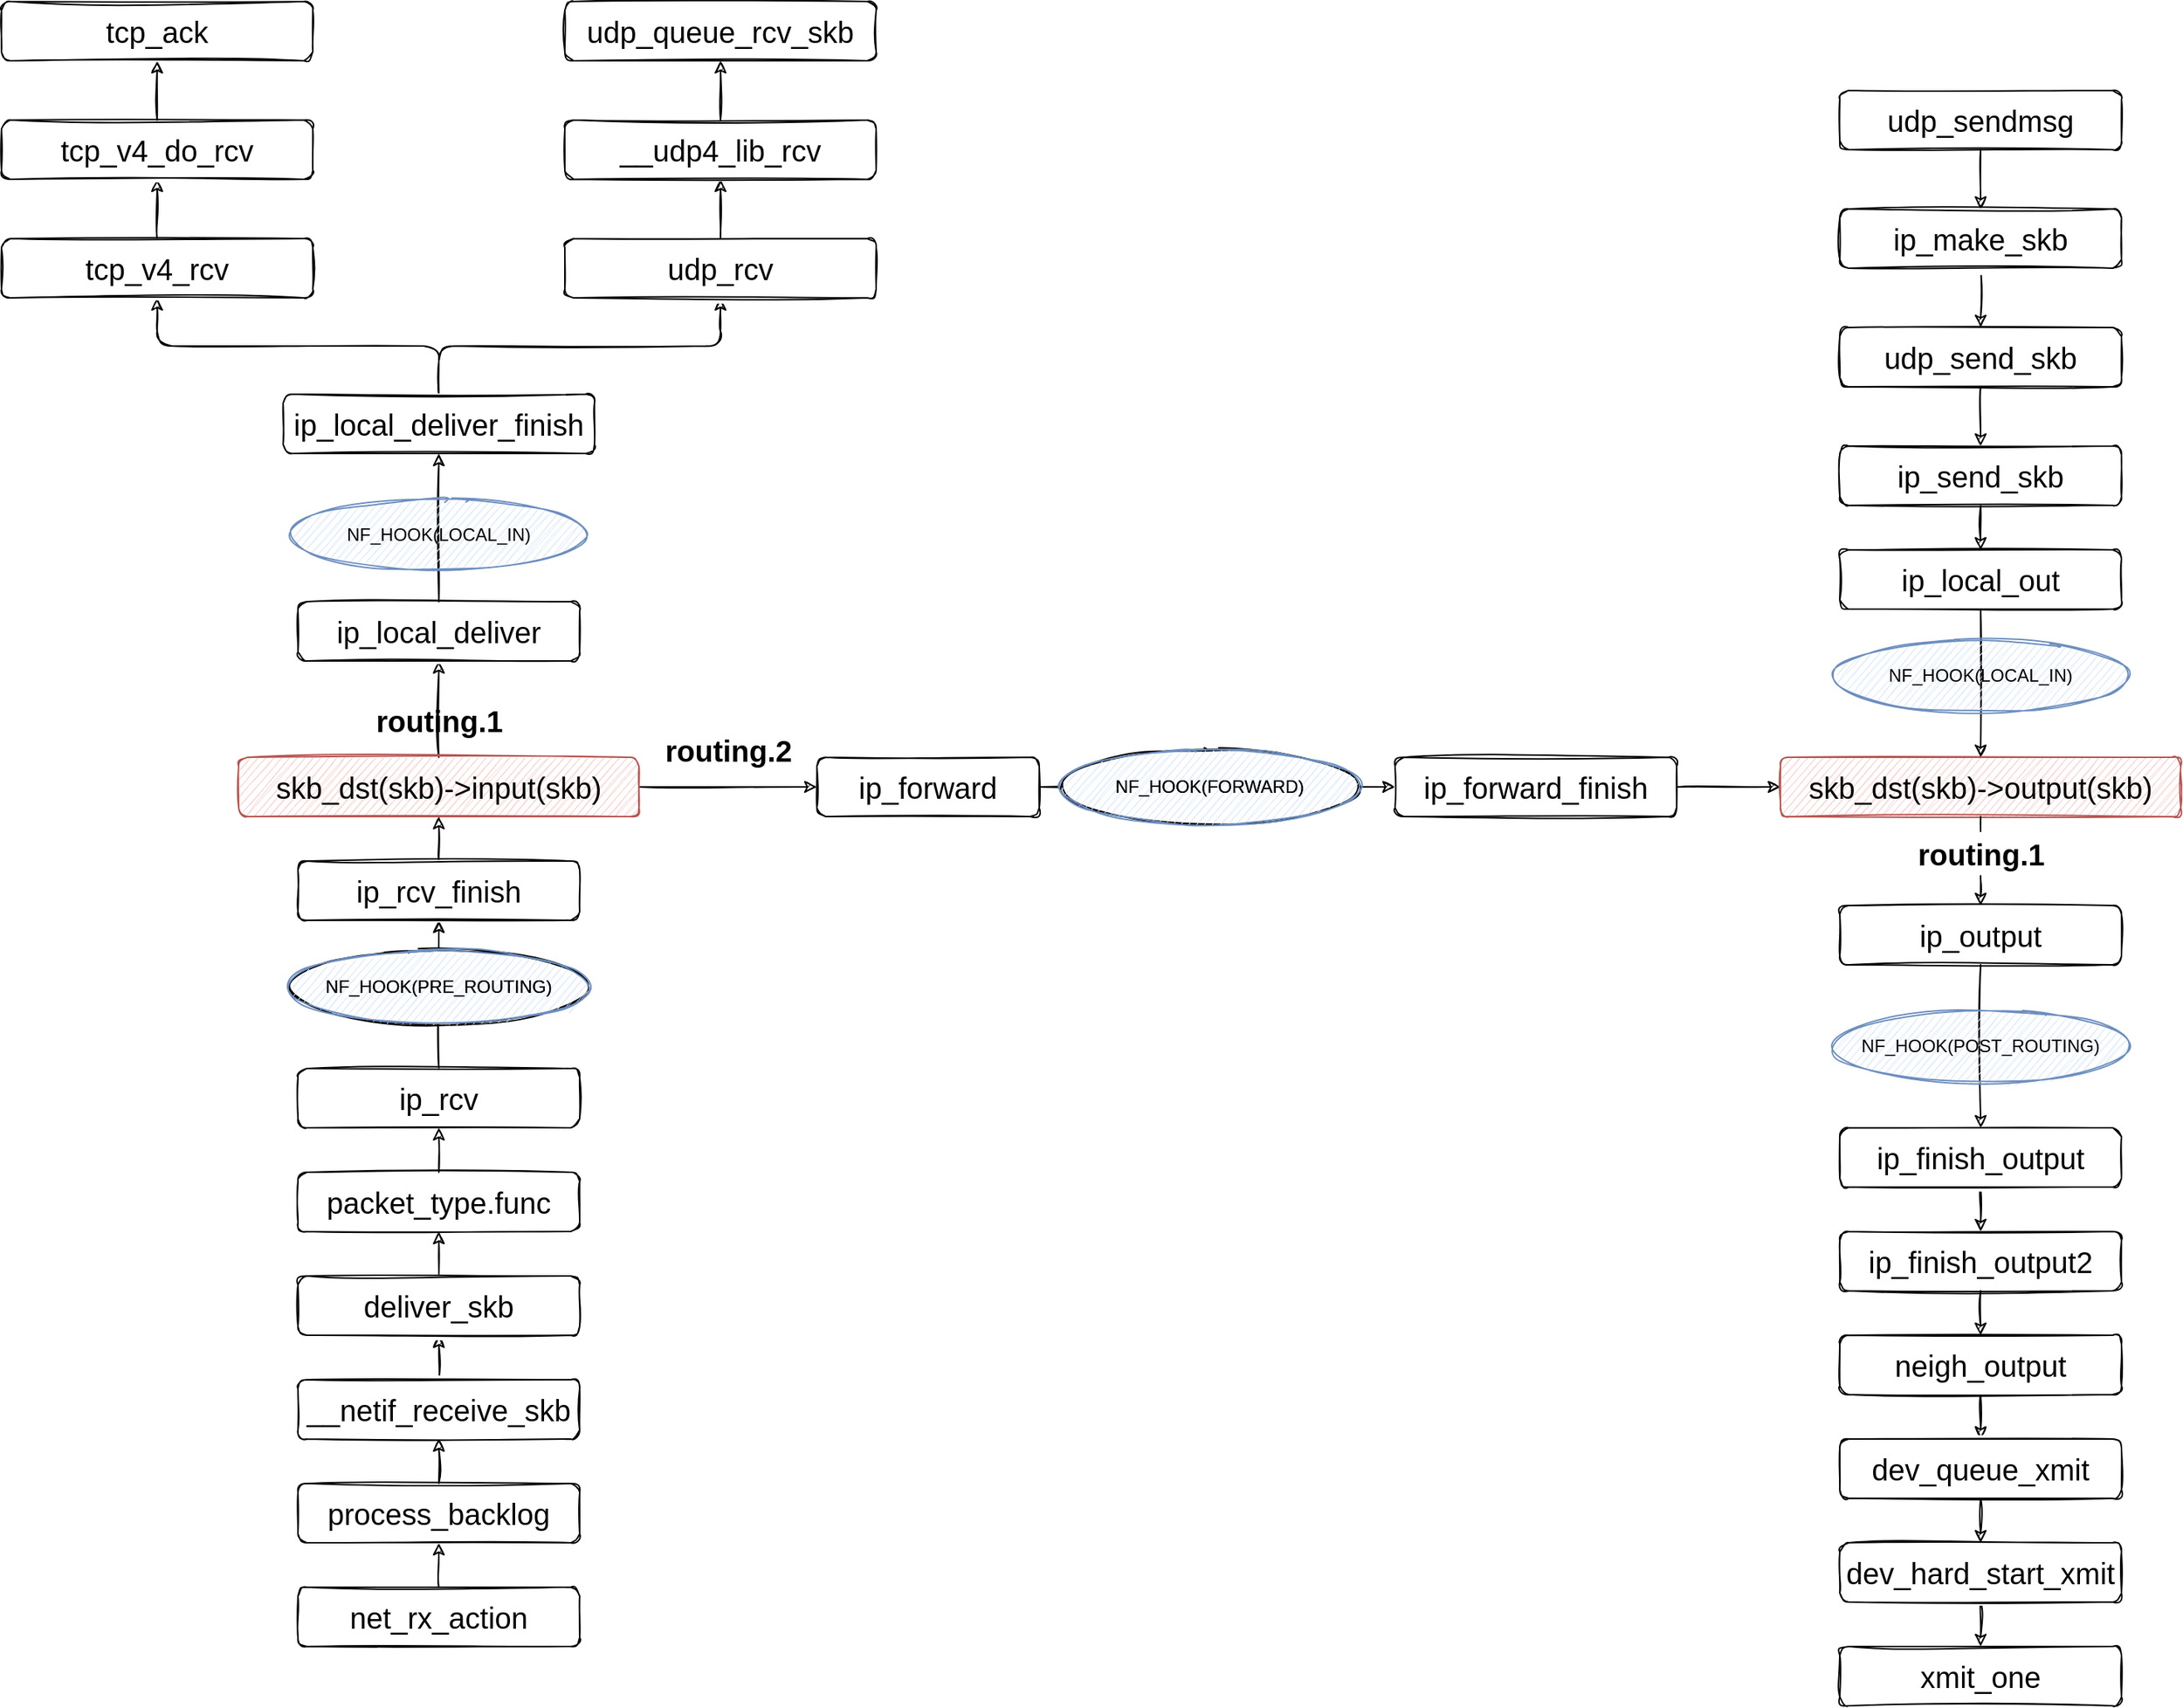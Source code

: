 <mxfile version="16.0.0" type="device" pages="3"><diagram id="WF8TQDrix8E3Pu3KkRuC" name="outline"><mxGraphModel dx="2447" dy="2098" grid="1" gridSize="10" guides="1" tooltips="1" connect="1" arrows="1" fold="1" page="1" pageScale="1" pageWidth="850" pageHeight="1100" math="1" shadow="0"><root><mxCell id="0"/><mxCell id="1" parent="0"/><mxCell id="8" style="edgeStyle=none;html=1;entryX=0.5;entryY=1;entryDx=0;entryDy=0;sketch=1;" parent="1" source="3" target="4" edge="1"><mxGeometry relative="1" as="geometry"/></mxCell><mxCell id="3" value="net_rx_action" style="whiteSpace=wrap;html=1;fontSize=20;sketch=1;rounded=1;" parent="1" vertex="1"><mxGeometry x="160" y="420" width="190" height="40" as="geometry"/></mxCell><mxCell id="9" style="edgeStyle=none;html=1;entryX=0.5;entryY=1;entryDx=0;entryDy=0;sketch=1;" parent="1" source="4" target="5" edge="1"><mxGeometry relative="1" as="geometry"/></mxCell><mxCell id="4" value="process_backlog" style="whiteSpace=wrap;html=1;fontSize=20;sketch=1;rounded=1;" parent="1" vertex="1"><mxGeometry x="160" y="350" width="190" height="40" as="geometry"/></mxCell><mxCell id="10" style="edgeStyle=none;html=1;entryX=0.5;entryY=1;entryDx=0;entryDy=0;sketch=1;" parent="1" source="5" target="6" edge="1"><mxGeometry relative="1" as="geometry"/></mxCell><mxCell id="5" value="__netif_receive_skb" style="whiteSpace=wrap;html=1;fontSize=20;sketch=1;rounded=1;" parent="1" vertex="1"><mxGeometry x="160" y="280" width="190" height="40" as="geometry"/></mxCell><mxCell id="11" style="edgeStyle=none;html=1;sketch=1;" parent="1" source="6" target="7" edge="1"><mxGeometry relative="1" as="geometry"/></mxCell><mxCell id="6" value="deliver_skb" style="whiteSpace=wrap;html=1;fontSize=20;sketch=1;rounded=1;" parent="1" vertex="1"><mxGeometry x="160" y="210" width="190" height="40" as="geometry"/></mxCell><mxCell id="14" style="edgeStyle=none;html=1;entryX=0.5;entryY=1;entryDx=0;entryDy=0;sketch=1;" parent="1" source="7" target="13" edge="1"><mxGeometry relative="1" as="geometry"/></mxCell><mxCell id="7" value="packet_type.func" style="whiteSpace=wrap;html=1;fontSize=20;sketch=1;rounded=1;" parent="1" vertex="1"><mxGeometry x="160" y="140" width="190" height="40" as="geometry"/></mxCell><mxCell id="16" style="edgeStyle=none;html=1;entryX=0.5;entryY=1;entryDx=0;entryDy=0;sketch=1;" parent="1" source="13" target="15" edge="1"><mxGeometry relative="1" as="geometry"/></mxCell><mxCell id="13" value="ip_rcv" style="whiteSpace=wrap;html=1;fontSize=20;sketch=1;rounded=1;" parent="1" vertex="1"><mxGeometry x="160" y="70" width="190" height="40" as="geometry"/></mxCell><mxCell id="19" style="edgeStyle=none;html=1;entryX=0.5;entryY=1;entryDx=0;entryDy=0;sketch=1;" parent="1" source="15" target="18" edge="1"><mxGeometry relative="1" as="geometry"/></mxCell><mxCell id="15" value="ip_rcv_finish" style="whiteSpace=wrap;html=1;fontSize=20;sketch=1;rounded=1;" parent="1" vertex="1"><mxGeometry x="160" y="-70" width="190" height="40" as="geometry"/></mxCell><mxCell id="17" value="NF_HOOK(PRE_ROUTING)" style="ellipse;whiteSpace=wrap;html=1;sketch=1;rounded=1;" parent="1" vertex="1"><mxGeometry x="150" y="-10" width="210" height="50" as="geometry"/></mxCell><mxCell id="22" style="edgeStyle=none;html=1;sketch=1;" parent="1" source="18" target="21" edge="1"><mxGeometry relative="1" as="geometry"/></mxCell><mxCell id="23" style="edgeStyle=none;html=1;entryX=0.5;entryY=1;entryDx=0;entryDy=0;sketch=1;" parent="1" source="18" target="20" edge="1"><mxGeometry relative="1" as="geometry"/></mxCell><mxCell id="18" value="skb_dst(skb)-&amp;gt;input(skb)" style="whiteSpace=wrap;html=1;fontSize=20;sketch=1;rounded=1;fillColor=#f8cecc;strokeColor=#b85450;" parent="1" vertex="1"><mxGeometry x="120" y="-140" width="270" height="40" as="geometry"/></mxCell><mxCell id="25" style="edgeStyle=none;html=1;sketch=1;" parent="1" source="20" target="24" edge="1"><mxGeometry relative="1" as="geometry"/></mxCell><mxCell id="20" value="ip_local_deliver" style="whiteSpace=wrap;html=1;fontSize=20;sketch=1;rounded=1;" parent="1" vertex="1"><mxGeometry x="160" y="-245" width="190" height="40" as="geometry"/></mxCell><mxCell id="35" style="edgeStyle=none;html=1;entryX=0;entryY=0.5;entryDx=0;entryDy=0;sketch=1;" parent="1" source="21" target="34" edge="1"><mxGeometry relative="1" as="geometry"><mxPoint x="780" y="-120" as="targetPoint"/></mxGeometry></mxCell><mxCell id="21" value="ip_forward" style="whiteSpace=wrap;html=1;fontSize=20;sketch=1;rounded=1;" parent="1" vertex="1"><mxGeometry x="510" y="-140" width="150" height="40" as="geometry"/></mxCell><mxCell id="uqpoFoul3p_Z3pqcFlaH-84" style="edgeStyle=orthogonalEdgeStyle;rounded=1;sketch=1;orthogonalLoop=1;jettySize=auto;html=1;entryX=0.5;entryY=1;entryDx=0;entryDy=0;fontSize=20;" edge="1" parent="1" source="24" target="27"><mxGeometry relative="1" as="geometry"/></mxCell><mxCell id="uqpoFoul3p_Z3pqcFlaH-85" style="edgeStyle=orthogonalEdgeStyle;rounded=1;sketch=1;orthogonalLoop=1;jettySize=auto;html=1;entryX=0.5;entryY=1;entryDx=0;entryDy=0;fontSize=20;" edge="1" parent="1" source="24" target="uqpoFoul3p_Z3pqcFlaH-79"><mxGeometry relative="1" as="geometry"/></mxCell><mxCell id="24" value="ip_local_deliver_finish" style="whiteSpace=wrap;html=1;fontSize=20;sketch=1;rounded=1;" parent="1" vertex="1"><mxGeometry x="150" y="-385" width="210" height="40" as="geometry"/></mxCell><mxCell id="26" value="NF_HOOK(LOCAL_IN)" style="ellipse;whiteSpace=wrap;html=1;sketch=1;rounded=1;fillColor=#dae8fc;strokeColor=#6c8ebf;" parent="1" vertex="1"><mxGeometry x="150" y="-315" width="210" height="50" as="geometry"/></mxCell><mxCell id="30" style="edgeStyle=none;html=1;entryX=0.5;entryY=1;entryDx=0;entryDy=0;sketch=1;" parent="1" source="27" target="29" edge="1"><mxGeometry relative="1" as="geometry"/></mxCell><mxCell id="27" value="tcp_v4_rcv" style="whiteSpace=wrap;html=1;fontSize=20;sketch=1;rounded=1;" parent="1" vertex="1"><mxGeometry x="-40" y="-490" width="210" height="40" as="geometry"/></mxCell><mxCell id="33" style="edgeStyle=none;html=1;entryX=0.5;entryY=1;entryDx=0;entryDy=0;sketch=1;" parent="1" source="29" target="31" edge="1"><mxGeometry relative="1" as="geometry"/></mxCell><mxCell id="29" value="tcp_v4_do_rcv" style="whiteSpace=wrap;html=1;fontSize=20;sketch=1;rounded=1;" parent="1" vertex="1"><mxGeometry x="-40" y="-570" width="210" height="40" as="geometry"/></mxCell><mxCell id="31" value="tcp_ack" style="whiteSpace=wrap;html=1;fontSize=20;sketch=1;rounded=1;" parent="1" vertex="1"><mxGeometry x="-40" y="-650" width="210" height="40" as="geometry"/></mxCell><mxCell id="38" style="edgeStyle=none;html=1;sketch=1;" parent="1" source="34" target="37" edge="1"><mxGeometry relative="1" as="geometry"/></mxCell><mxCell id="34" value="ip_forward_finish" style="whiteSpace=wrap;html=1;fontSize=20;sketch=1;rounded=1;" parent="1" vertex="1"><mxGeometry x="900" y="-140" width="190" height="40" as="geometry"/></mxCell><mxCell id="36" value="NF_HOOK(FORWARD)" style="ellipse;whiteSpace=wrap;html=1;sketch=1;rounded=1;" parent="1" vertex="1"><mxGeometry x="670" y="-145" width="210" height="50" as="geometry"/></mxCell><mxCell id="40" style="edgeStyle=none;html=1;entryX=0.5;entryY=0;entryDx=0;entryDy=0;sketch=1;startArrow=none;" parent="1" source="uqpoFoul3p_Z3pqcFlaH-86" target="39" edge="1"><mxGeometry relative="1" as="geometry"/></mxCell><mxCell id="37" value="skb_dst(skb)-&amp;gt;output(skb)" style="whiteSpace=wrap;html=1;fontSize=20;sketch=1;rounded=1;fillColor=#f8cecc;strokeColor=#b85450;" parent="1" vertex="1"><mxGeometry x="1160" y="-140" width="270" height="40" as="geometry"/></mxCell><mxCell id="43" style="edgeStyle=none;html=1;entryX=0.5;entryY=0;entryDx=0;entryDy=0;sketch=1;" parent="1" source="39" target="41" edge="1"><mxGeometry relative="1" as="geometry"/></mxCell><mxCell id="39" value="ip_output" style="whiteSpace=wrap;html=1;fontSize=20;sketch=1;rounded=1;" parent="1" vertex="1"><mxGeometry x="1200" y="-40" width="190" height="40" as="geometry"/></mxCell><mxCell id="44" style="edgeStyle=none;html=1;sketch=1;" parent="1" source="41" target="42" edge="1"><mxGeometry relative="1" as="geometry"/></mxCell><mxCell id="41" value="ip_finish_output" style="whiteSpace=wrap;html=1;fontSize=20;sketch=1;rounded=1;" parent="1" vertex="1"><mxGeometry x="1200" y="110" width="190" height="40" as="geometry"/></mxCell><mxCell id="50" style="edgeStyle=none;html=1;entryX=0.5;entryY=0;entryDx=0;entryDy=0;sketch=1;" parent="1" source="42" target="46" edge="1"><mxGeometry relative="1" as="geometry"/></mxCell><mxCell id="42" value="ip_finish_output2" style="whiteSpace=wrap;html=1;fontSize=20;sketch=1;rounded=1;" parent="1" vertex="1"><mxGeometry x="1200" y="180" width="190" height="40" as="geometry"/></mxCell><mxCell id="45" value="NF_HOOK(POST_ROUTING)" style="ellipse;whiteSpace=wrap;html=1;sketch=1;rounded=1;fillColor=#dae8fc;strokeColor=#6c8ebf;" parent="1" vertex="1"><mxGeometry x="1190" y="30" width="210" height="50" as="geometry"/></mxCell><mxCell id="51" style="edgeStyle=none;html=1;entryX=0.5;entryY=0;entryDx=0;entryDy=0;sketch=1;" parent="1" source="46" target="47" edge="1"><mxGeometry relative="1" as="geometry"/></mxCell><mxCell id="46" value="neigh_output" style="whiteSpace=wrap;html=1;fontSize=20;sketch=1;rounded=1;" parent="1" vertex="1"><mxGeometry x="1200" y="250" width="190" height="40" as="geometry"/></mxCell><mxCell id="52" style="edgeStyle=none;html=1;entryX=0.5;entryY=0;entryDx=0;entryDy=0;sketch=1;" parent="1" source="47" target="48" edge="1"><mxGeometry relative="1" as="geometry"/></mxCell><mxCell id="47" value="dev_queue_xmit" style="whiteSpace=wrap;html=1;fontSize=20;sketch=1;rounded=1;" parent="1" vertex="1"><mxGeometry x="1200" y="320" width="190" height="40" as="geometry"/></mxCell><mxCell id="69" style="edgeStyle=none;html=1;entryX=0.5;entryY=0;entryDx=0;entryDy=0;sketch=1;" parent="1" source="48" target="70" edge="1"><mxGeometry relative="1" as="geometry"><mxPoint x="1295" y="560" as="targetPoint"/></mxGeometry></mxCell><mxCell id="48" value="dev_hard_start_xmit" style="whiteSpace=wrap;html=1;fontSize=20;sketch=1;rounded=1;" parent="1" vertex="1"><mxGeometry x="1200" y="390" width="190" height="40" as="geometry"/></mxCell><mxCell id="61" style="edgeStyle=none;html=1;sketch=1;" parent="1" source="53" target="54" edge="1"><mxGeometry relative="1" as="geometry"/></mxCell><mxCell id="53" value="udp_send_skb" style="whiteSpace=wrap;html=1;fontSize=20;sketch=1;rounded=1;" parent="1" vertex="1"><mxGeometry x="1200" y="-430" width="190" height="40" as="geometry"/></mxCell><mxCell id="60" style="edgeStyle=none;html=1;entryX=0.5;entryY=0;entryDx=0;entryDy=0;sketch=1;" parent="1" source="54" target="55" edge="1"><mxGeometry relative="1" as="geometry"/></mxCell><mxCell id="54" value="ip_send_skb" style="whiteSpace=wrap;html=1;fontSize=20;sketch=1;rounded=1;" parent="1" vertex="1"><mxGeometry x="1200" y="-350" width="190" height="40" as="geometry"/></mxCell><mxCell id="59" style="edgeStyle=none;html=1;entryX=0.5;entryY=0;entryDx=0;entryDy=0;sketch=1;" parent="1" source="55" target="37" edge="1"><mxGeometry relative="1" as="geometry"/></mxCell><mxCell id="55" value="ip_local_out" style="whiteSpace=wrap;html=1;fontSize=20;sketch=1;rounded=1;" parent="1" vertex="1"><mxGeometry x="1200" y="-280" width="190" height="40" as="geometry"/></mxCell><mxCell id="58" value="NF_HOOK(LOCAL_IN)" style="ellipse;whiteSpace=wrap;html=1;sketch=1;rounded=1;fillColor=#dae8fc;strokeColor=#6c8ebf;" parent="1" vertex="1"><mxGeometry x="1190" y="-220" width="210" height="50" as="geometry"/></mxCell><mxCell id="68" style="edgeStyle=none;html=1;sketch=1;" parent="1" source="64" target="66" edge="1"><mxGeometry relative="1" as="geometry"/></mxCell><mxCell id="64" value="udp_sendmsg" style="whiteSpace=wrap;html=1;fontSize=20;sketch=1;rounded=1;" parent="1" vertex="1"><mxGeometry x="1200" y="-590" width="190" height="40" as="geometry"/></mxCell><mxCell id="67" style="edgeStyle=none;html=1;sketch=1;" parent="1" source="66" target="53" edge="1"><mxGeometry relative="1" as="geometry"/></mxCell><mxCell id="66" value="ip_make_skb" style="whiteSpace=wrap;html=1;fontSize=20;sketch=1;rounded=1;" parent="1" vertex="1"><mxGeometry x="1200" y="-510" width="190" height="40" as="geometry"/></mxCell><mxCell id="70" value="xmit_one" style="whiteSpace=wrap;html=1;fontSize=20;sketch=1;rounded=1;" parent="1" vertex="1"><mxGeometry x="1200" y="460" width="190" height="40" as="geometry"/></mxCell><mxCell id="uqpoFoul3p_Z3pqcFlaH-72" value="NF_HOOK(PRE_ROUTING)" style="ellipse;whiteSpace=wrap;html=1;sketch=1;rounded=1;fillColor=#dae8fc;strokeColor=#6c8ebf;" vertex="1" parent="1"><mxGeometry x="150" y="-10" width="210" height="50" as="geometry"/></mxCell><mxCell id="uqpoFoul3p_Z3pqcFlaH-73" value="NF_HOOK(FORWARD)" style="ellipse;whiteSpace=wrap;html=1;sketch=1;rounded=1;fillColor=#dae8fc;strokeColor=#6c8ebf;" vertex="1" parent="1"><mxGeometry x="670" y="-145" width="210" height="50" as="geometry"/></mxCell><mxCell id="uqpoFoul3p_Z3pqcFlaH-77" value="routing.1" style="text;html=1;align=center;verticalAlign=middle;resizable=0;points=[];autosize=1;strokeColor=none;fillColor=none;fontSize=20;fontStyle=1" vertex="1" parent="1"><mxGeometry x="205" y="-180" width="100" height="30" as="geometry"/></mxCell><mxCell id="uqpoFoul3p_Z3pqcFlaH-78" value="routing.2" style="text;html=1;align=center;verticalAlign=middle;resizable=0;points=[];autosize=1;strokeColor=none;fillColor=none;fontSize=20;fontStyle=1" vertex="1" parent="1"><mxGeometry x="400" y="-160" width="100" height="30" as="geometry"/></mxCell><mxCell id="uqpoFoul3p_Z3pqcFlaH-81" style="edgeStyle=orthogonalEdgeStyle;rounded=1;sketch=1;orthogonalLoop=1;jettySize=auto;html=1;entryX=0.5;entryY=1;entryDx=0;entryDy=0;fontSize=20;" edge="1" parent="1" source="uqpoFoul3p_Z3pqcFlaH-79" target="uqpoFoul3p_Z3pqcFlaH-80"><mxGeometry relative="1" as="geometry"/></mxCell><mxCell id="uqpoFoul3p_Z3pqcFlaH-79" value="udp_rcv" style="whiteSpace=wrap;html=1;fontSize=20;sketch=1;rounded=1;" vertex="1" parent="1"><mxGeometry x="340" y="-490" width="210" height="40" as="geometry"/></mxCell><mxCell id="uqpoFoul3p_Z3pqcFlaH-83" style="edgeStyle=orthogonalEdgeStyle;rounded=1;sketch=1;orthogonalLoop=1;jettySize=auto;html=1;fontSize=20;" edge="1" parent="1" source="uqpoFoul3p_Z3pqcFlaH-80" target="uqpoFoul3p_Z3pqcFlaH-82"><mxGeometry relative="1" as="geometry"/></mxCell><mxCell id="uqpoFoul3p_Z3pqcFlaH-80" value="__udp4_lib_rcv" style="whiteSpace=wrap;html=1;fontSize=20;sketch=1;rounded=1;" vertex="1" parent="1"><mxGeometry x="340" y="-570" width="210" height="40" as="geometry"/></mxCell><mxCell id="uqpoFoul3p_Z3pqcFlaH-82" value="udp_queue_rcv_skb" style="whiteSpace=wrap;html=1;fontSize=20;sketch=1;rounded=1;" vertex="1" parent="1"><mxGeometry x="340" y="-650" width="210" height="40" as="geometry"/></mxCell><mxCell id="uqpoFoul3p_Z3pqcFlaH-86" value="routing.1" style="text;html=1;align=center;verticalAlign=middle;resizable=0;points=[];autosize=1;strokeColor=none;fillColor=none;fontSize=20;fontStyle=1" vertex="1" parent="1"><mxGeometry x="1245" y="-90" width="100" height="30" as="geometry"/></mxCell><mxCell id="uqpoFoul3p_Z3pqcFlaH-87" value="" style="edgeStyle=none;html=1;entryX=0.5;entryY=0;entryDx=0;entryDy=0;sketch=1;endArrow=none;" edge="1" parent="1" source="37" target="uqpoFoul3p_Z3pqcFlaH-86"><mxGeometry relative="1" as="geometry"><mxPoint x="1295" y="-100" as="sourcePoint"/><mxPoint x="1295" y="-40" as="targetPoint"/></mxGeometry></mxCell></root></mxGraphModel></diagram><diagram id="u36vSgisKW6UntgGQqqp" name="veth"><mxGraphModel dx="1038" dy="649" grid="1" gridSize="10" guides="1" tooltips="1" connect="1" arrows="1" fold="1" page="1" pageScale="1" pageWidth="850" pageHeight="1100" math="0" shadow="0"><root><mxCell id="KUZxUF0tMMy5LbFuy8yn-0"/><mxCell id="KUZxUF0tMMy5LbFuy8yn-1" parent="KUZxUF0tMMy5LbFuy8yn-0"/><mxCell id="KUZxUF0tMMy5LbFuy8yn-2" value="" style="whiteSpace=wrap;html=1;fontSize=18;sketch=1;fillColor=#f5f5f5;fontColor=#333333;strokeColor=#666666;" parent="KUZxUF0tMMy5LbFuy8yn-1" vertex="1"><mxGeometry x="110" y="130" width="270" height="80" as="geometry"/></mxCell><mxCell id="KUZxUF0tMMy5LbFuy8yn-3" value="Namespace0" style="text;html=1;align=center;verticalAlign=middle;resizable=0;points=[];autosize=1;strokeColor=none;fillColor=none;fontSize=18;sketch=1;" parent="KUZxUF0tMMy5LbFuy8yn-1" vertex="1"><mxGeometry x="185" y="95" width="120" height="30" as="geometry"/></mxCell><mxCell id="KUZxUF0tMMy5LbFuy8yn-4" value="192.168.10.1/24" style="whiteSpace=wrap;html=1;fontSize=18;sketch=1;fillColor=#f8cecc;strokeColor=#b85450;" parent="KUZxUF0tMMy5LbFuy8yn-1" vertex="1"><mxGeometry x="145" y="150" width="200" height="40" as="geometry"/></mxCell><mxCell id="KUZxUF0tMMy5LbFuy8yn-5" value="" style="whiteSpace=wrap;html=1;fontSize=18;sketch=1;fillColor=#f5f5f5;fontColor=#333333;strokeColor=#666666;" parent="KUZxUF0tMMy5LbFuy8yn-1" vertex="1"><mxGeometry x="580" y="130" width="270" height="80" as="geometry"/></mxCell><mxCell id="KUZxUF0tMMy5LbFuy8yn-6" value="Namespace1" style="text;html=1;align=center;verticalAlign=middle;resizable=0;points=[];autosize=1;strokeColor=none;fillColor=none;fontSize=18;sketch=1;" parent="KUZxUF0tMMy5LbFuy8yn-1" vertex="1"><mxGeometry x="655" y="95" width="120" height="30" as="geometry"/></mxCell><mxCell id="KUZxUF0tMMy5LbFuy8yn-7" value="192.168.10.2/24" style="whiteSpace=wrap;html=1;fontSize=18;sketch=1;fillColor=#f8cecc;strokeColor=#b85450;" parent="KUZxUF0tMMy5LbFuy8yn-1" vertex="1"><mxGeometry x="615" y="150" width="200" height="40" as="geometry"/></mxCell><mxCell id="KUZxUF0tMMy5LbFuy8yn-8" value="veth0" style="whiteSpace=wrap;html=1;fontSize=18;sketch=1;fillColor=#dae8fc;strokeColor=#6c8ebf;" parent="KUZxUF0tMMy5LbFuy8yn-1" vertex="1"><mxGeometry x="345" y="145" width="75" height="50" as="geometry"/></mxCell><mxCell id="KUZxUF0tMMy5LbFuy8yn-9" value="veth1" style="whiteSpace=wrap;html=1;fontSize=18;sketch=1;fillColor=#dae8fc;strokeColor=#6c8ebf;" parent="KUZxUF0tMMy5LbFuy8yn-1" vertex="1"><mxGeometry x="535" y="145" width="80" height="50" as="geometry"/></mxCell><mxCell id="KUZxUF0tMMy5LbFuy8yn-10" value="" style="endArrow=classic;html=1;fontSize=18;exitX=1;exitY=0.25;exitDx=0;exitDy=0;entryX=0;entryY=0.25;entryDx=0;entryDy=0;sketch=1;" parent="KUZxUF0tMMy5LbFuy8yn-1" source="KUZxUF0tMMy5LbFuy8yn-8" target="KUZxUF0tMMy5LbFuy8yn-9" edge="1"><mxGeometry width="50" height="50" relative="1" as="geometry"><mxPoint x="490" y="320" as="sourcePoint"/><mxPoint x="540" y="270" as="targetPoint"/></mxGeometry></mxCell><mxCell id="KUZxUF0tMMy5LbFuy8yn-11" value="" style="endArrow=classic;html=1;fontSize=18;exitX=0;exitY=0.75;exitDx=0;exitDy=0;entryX=1;entryY=0.75;entryDx=0;entryDy=0;sketch=1;" parent="KUZxUF0tMMy5LbFuy8yn-1" source="KUZxUF0tMMy5LbFuy8yn-9" target="KUZxUF0tMMy5LbFuy8yn-8" edge="1"><mxGeometry width="50" height="50" relative="1" as="geometry"><mxPoint x="430" y="170" as="sourcePoint"/><mxPoint x="420" y="210" as="targetPoint"/></mxGeometry></mxCell></root></mxGraphModel></diagram><diagram id="G7wCO2WxFspQ81E_qQDW" name="docker"><mxGraphModel dx="1483" dy="927" grid="1" gridSize="10" guides="1" tooltips="1" connect="1" arrows="1" fold="1" page="1" pageScale="1" pageWidth="827" pageHeight="1169" math="0" shadow="0"><root><mxCell id="toDxcpczKBTPmZO5njt--0"/><mxCell id="toDxcpczKBTPmZO5njt--1" parent="toDxcpczKBTPmZO5njt--0"/><mxCell id="Jn0o_-Qnfw8ouwS1SkmA-17" value="" style="whiteSpace=wrap;html=1;fontSize=18;sketch=1;rounded=1;arcSize=4;" vertex="1" parent="toDxcpczKBTPmZO5njt--1"><mxGeometry x="60" y="60" width="900" height="550" as="geometry"/></mxCell><mxCell id="vIpEGBDnxBOKCLveG7U4-0" value="Container0" style="whiteSpace=wrap;html=1;fontSize=18;sketch=1;fillColor=#ffe6cc;strokeColor=#d79b00;" vertex="1" parent="toDxcpczKBTPmZO5njt--1"><mxGeometry x="90" y="120" width="230" height="80" as="geometry"/></mxCell><mxCell id="Jn0o_-Qnfw8ouwS1SkmA-11" style="edgeStyle=orthogonalEdgeStyle;rounded=1;sketch=1;orthogonalLoop=1;jettySize=auto;html=1;fontSize=20;" edge="1" parent="toDxcpczKBTPmZO5njt--1" source="vIpEGBDnxBOKCLveG7U4-1" target="Jn0o_-Qnfw8ouwS1SkmA-7"><mxGeometry relative="1" as="geometry"/></mxCell><mxCell id="vIpEGBDnxBOKCLveG7U4-1" value="eth0" style="whiteSpace=wrap;html=1;fontSize=18;sketch=1;fillColor=#dae8fc;strokeColor=#6c8ebf;" vertex="1" parent="toDxcpczKBTPmZO5njt--1"><mxGeometry x="160" y="180" width="100" height="40" as="geometry"/></mxCell><mxCell id="Jn0o_-Qnfw8ouwS1SkmA-2" value="Container1" style="whiteSpace=wrap;html=1;fontSize=18;sketch=1;fillColor=#ffe6cc;strokeColor=#d79b00;" vertex="1" parent="toDxcpczKBTPmZO5njt--1"><mxGeometry x="390" y="120" width="230" height="80" as="geometry"/></mxCell><mxCell id="Jn0o_-Qnfw8ouwS1SkmA-12" style="edgeStyle=orthogonalEdgeStyle;rounded=1;sketch=1;orthogonalLoop=1;jettySize=auto;html=1;entryX=0.5;entryY=0;entryDx=0;entryDy=0;fontSize=20;" edge="1" parent="toDxcpczKBTPmZO5njt--1" source="Jn0o_-Qnfw8ouwS1SkmA-3" target="Jn0o_-Qnfw8ouwS1SkmA-8"><mxGeometry relative="1" as="geometry"/></mxCell><mxCell id="Jn0o_-Qnfw8ouwS1SkmA-3" value="eth1" style="whiteSpace=wrap;html=1;fontSize=18;sketch=1;fillColor=#dae8fc;strokeColor=#6c8ebf;" vertex="1" parent="toDxcpczKBTPmZO5njt--1"><mxGeometry x="460" y="180" width="100" height="40" as="geometry"/></mxCell><mxCell id="Jn0o_-Qnfw8ouwS1SkmA-4" value="Container2" style="whiteSpace=wrap;html=1;fontSize=18;sketch=1;fillColor=#ffe6cc;strokeColor=#d79b00;" vertex="1" parent="toDxcpczKBTPmZO5njt--1"><mxGeometry x="690" y="120" width="230" height="80" as="geometry"/></mxCell><mxCell id="Jn0o_-Qnfw8ouwS1SkmA-13" style="edgeStyle=orthogonalEdgeStyle;rounded=1;sketch=1;orthogonalLoop=1;jettySize=auto;html=1;entryX=0.5;entryY=0;entryDx=0;entryDy=0;fontSize=20;" edge="1" parent="toDxcpczKBTPmZO5njt--1" source="Jn0o_-Qnfw8ouwS1SkmA-5" target="Jn0o_-Qnfw8ouwS1SkmA-9"><mxGeometry relative="1" as="geometry"/></mxCell><mxCell id="Jn0o_-Qnfw8ouwS1SkmA-5" value="eth2" style="whiteSpace=wrap;html=1;fontSize=18;sketch=1;fillColor=#dae8fc;strokeColor=#6c8ebf;" vertex="1" parent="toDxcpczKBTPmZO5njt--1"><mxGeometry x="760" y="180" width="100" height="40" as="geometry"/></mxCell><mxCell id="Jn0o_-Qnfw8ouwS1SkmA-15" style="edgeStyle=orthogonalEdgeStyle;rounded=1;sketch=1;orthogonalLoop=1;jettySize=auto;html=1;fontSize=20;" edge="1" parent="toDxcpczKBTPmZO5njt--1" source="Jn0o_-Qnfw8ouwS1SkmA-6" target="Jn0o_-Qnfw8ouwS1SkmA-14"><mxGeometry relative="1" as="geometry"/></mxCell><mxCell id="Jn0o_-Qnfw8ouwS1SkmA-6" value="Docker0 172.10.0.1/16" style="whiteSpace=wrap;html=1;fontSize=18;sketch=1;fillColor=#ffe6cc;strokeColor=#d79b00;" vertex="1" parent="toDxcpczKBTPmZO5njt--1"><mxGeometry x="80" y="360" width="860" height="80" as="geometry"/></mxCell><mxCell id="Jn0o_-Qnfw8ouwS1SkmA-7" value="veth0" style="whiteSpace=wrap;html=1;fontSize=18;sketch=1;fillColor=#dae8fc;strokeColor=#6c8ebf;" vertex="1" parent="toDxcpczKBTPmZO5njt--1"><mxGeometry x="160" y="340" width="100" height="40" as="geometry"/></mxCell><mxCell id="Jn0o_-Qnfw8ouwS1SkmA-8" value="veth1" style="whiteSpace=wrap;html=1;fontSize=18;sketch=1;fillColor=#dae8fc;strokeColor=#6c8ebf;" vertex="1" parent="toDxcpczKBTPmZO5njt--1"><mxGeometry x="460" y="340" width="100" height="40" as="geometry"/></mxCell><mxCell id="Jn0o_-Qnfw8ouwS1SkmA-9" value="veth2" style="whiteSpace=wrap;html=1;fontSize=18;sketch=1;fillColor=#dae8fc;strokeColor=#6c8ebf;" vertex="1" parent="toDxcpczKBTPmZO5njt--1"><mxGeometry x="760" y="340" width="100" height="40" as="geometry"/></mxCell><mxCell id="Jn0o_-Qnfw8ouwS1SkmA-14" value="eth0(physical)" style="whiteSpace=wrap;html=1;fontSize=18;sketch=1;fillColor=#dae8fc;strokeColor=#6c8ebf;" vertex="1" parent="toDxcpczKBTPmZO5njt--1"><mxGeometry x="420" y="585" width="180" height="45" as="geometry"/></mxCell><mxCell id="Jn0o_-Qnfw8ouwS1SkmA-16" value="ip_forward" style="text;html=1;align=center;verticalAlign=middle;resizable=0;points=[];autosize=1;strokeColor=none;fillColor=none;fontSize=20;" vertex="1" parent="toDxcpczKBTPmZO5njt--1"><mxGeometry x="510" y="500" width="110" height="30" as="geometry"/></mxCell><mxCell id="Jn0o_-Qnfw8ouwS1SkmA-18" value="Host" style="text;html=1;align=center;verticalAlign=middle;resizable=0;points=[];autosize=1;strokeColor=none;fillColor=none;fontSize=20;" vertex="1" parent="toDxcpczKBTPmZO5njt--1"><mxGeometry x="840" y="570" width="60" height="30" as="geometry"/></mxCell></root></mxGraphModel></diagram></mxfile>